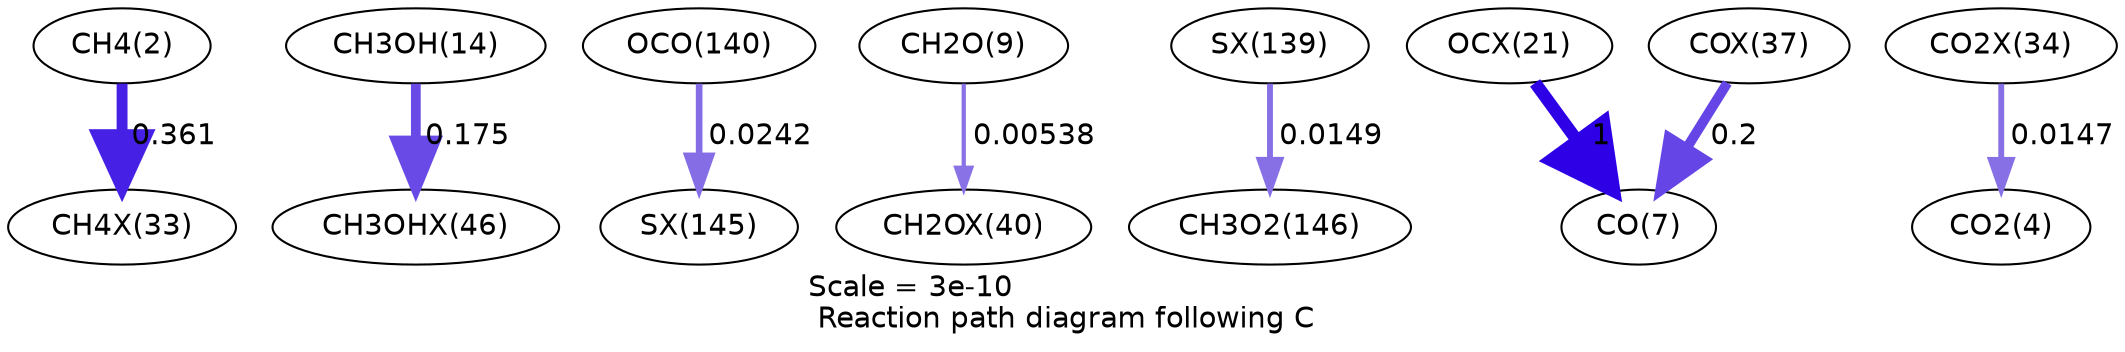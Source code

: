 digraph reaction_paths {
center=1;
s4 -> s43[fontname="Helvetica", penwidth=5.23, arrowsize=2.62, color="0.7, 0.861, 0.9"
, label=" 0.361"];
s16 -> s53[fontname="Helvetica", penwidth=4.68, arrowsize=2.34, color="0.7, 0.675, 0.9"
, label=" 0.175"];
s28 -> s59[fontname="Helvetica", penwidth=3.19, arrowsize=1.6, color="0.7, 0.524, 0.9"
, label=" 0.0242"];
s11 -> s50[fontname="Helvetica", penwidth=2.05, arrowsize=1.03, color="0.7, 0.505, 0.9"
, label=" 0.00538"];
s57 -> s29[fontname="Helvetica", penwidth=2.83, arrowsize=1.41, color="0.7, 0.515, 0.9"
, label=" 0.0149"];
s36 -> s9[fontname="Helvetica", penwidth=6, arrowsize=3, color="0.7, 1.5, 0.9"
, label=" 1"];
s47 -> s9[fontname="Helvetica", penwidth=4.78, arrowsize=2.39, color="0.7, 0.7, 0.9"
, label=" 0.2"];
s44 -> s6[fontname="Helvetica", penwidth=2.81, arrowsize=1.41, color="0.7, 0.515, 0.9"
, label=" 0.0147"];
s4 [ fontname="Helvetica", label="CH4(2)"];
s6 [ fontname="Helvetica", label="CO2(4)"];
s9 [ fontname="Helvetica", label="CO(7)"];
s11 [ fontname="Helvetica", label="CH2O(9)"];
s16 [ fontname="Helvetica", label="CH3OH(14)"];
s28 [ fontname="Helvetica", label="OCO(140)"];
s29 [ fontname="Helvetica", label="CH3O2(146)"];
s36 [ fontname="Helvetica", label="OCX(21)"];
s43 [ fontname="Helvetica", label="CH4X(33)"];
s44 [ fontname="Helvetica", label="CO2X(34)"];
s47 [ fontname="Helvetica", label="COX(37)"];
s50 [ fontname="Helvetica", label="CH2OX(40)"];
s53 [ fontname="Helvetica", label="CH3OHX(46)"];
s57 [ fontname="Helvetica", label="SX(139)"];
s59 [ fontname="Helvetica", label="SX(145)"];
 label = "Scale = 3e-10\l Reaction path diagram following C";
 fontname = "Helvetica";
}
